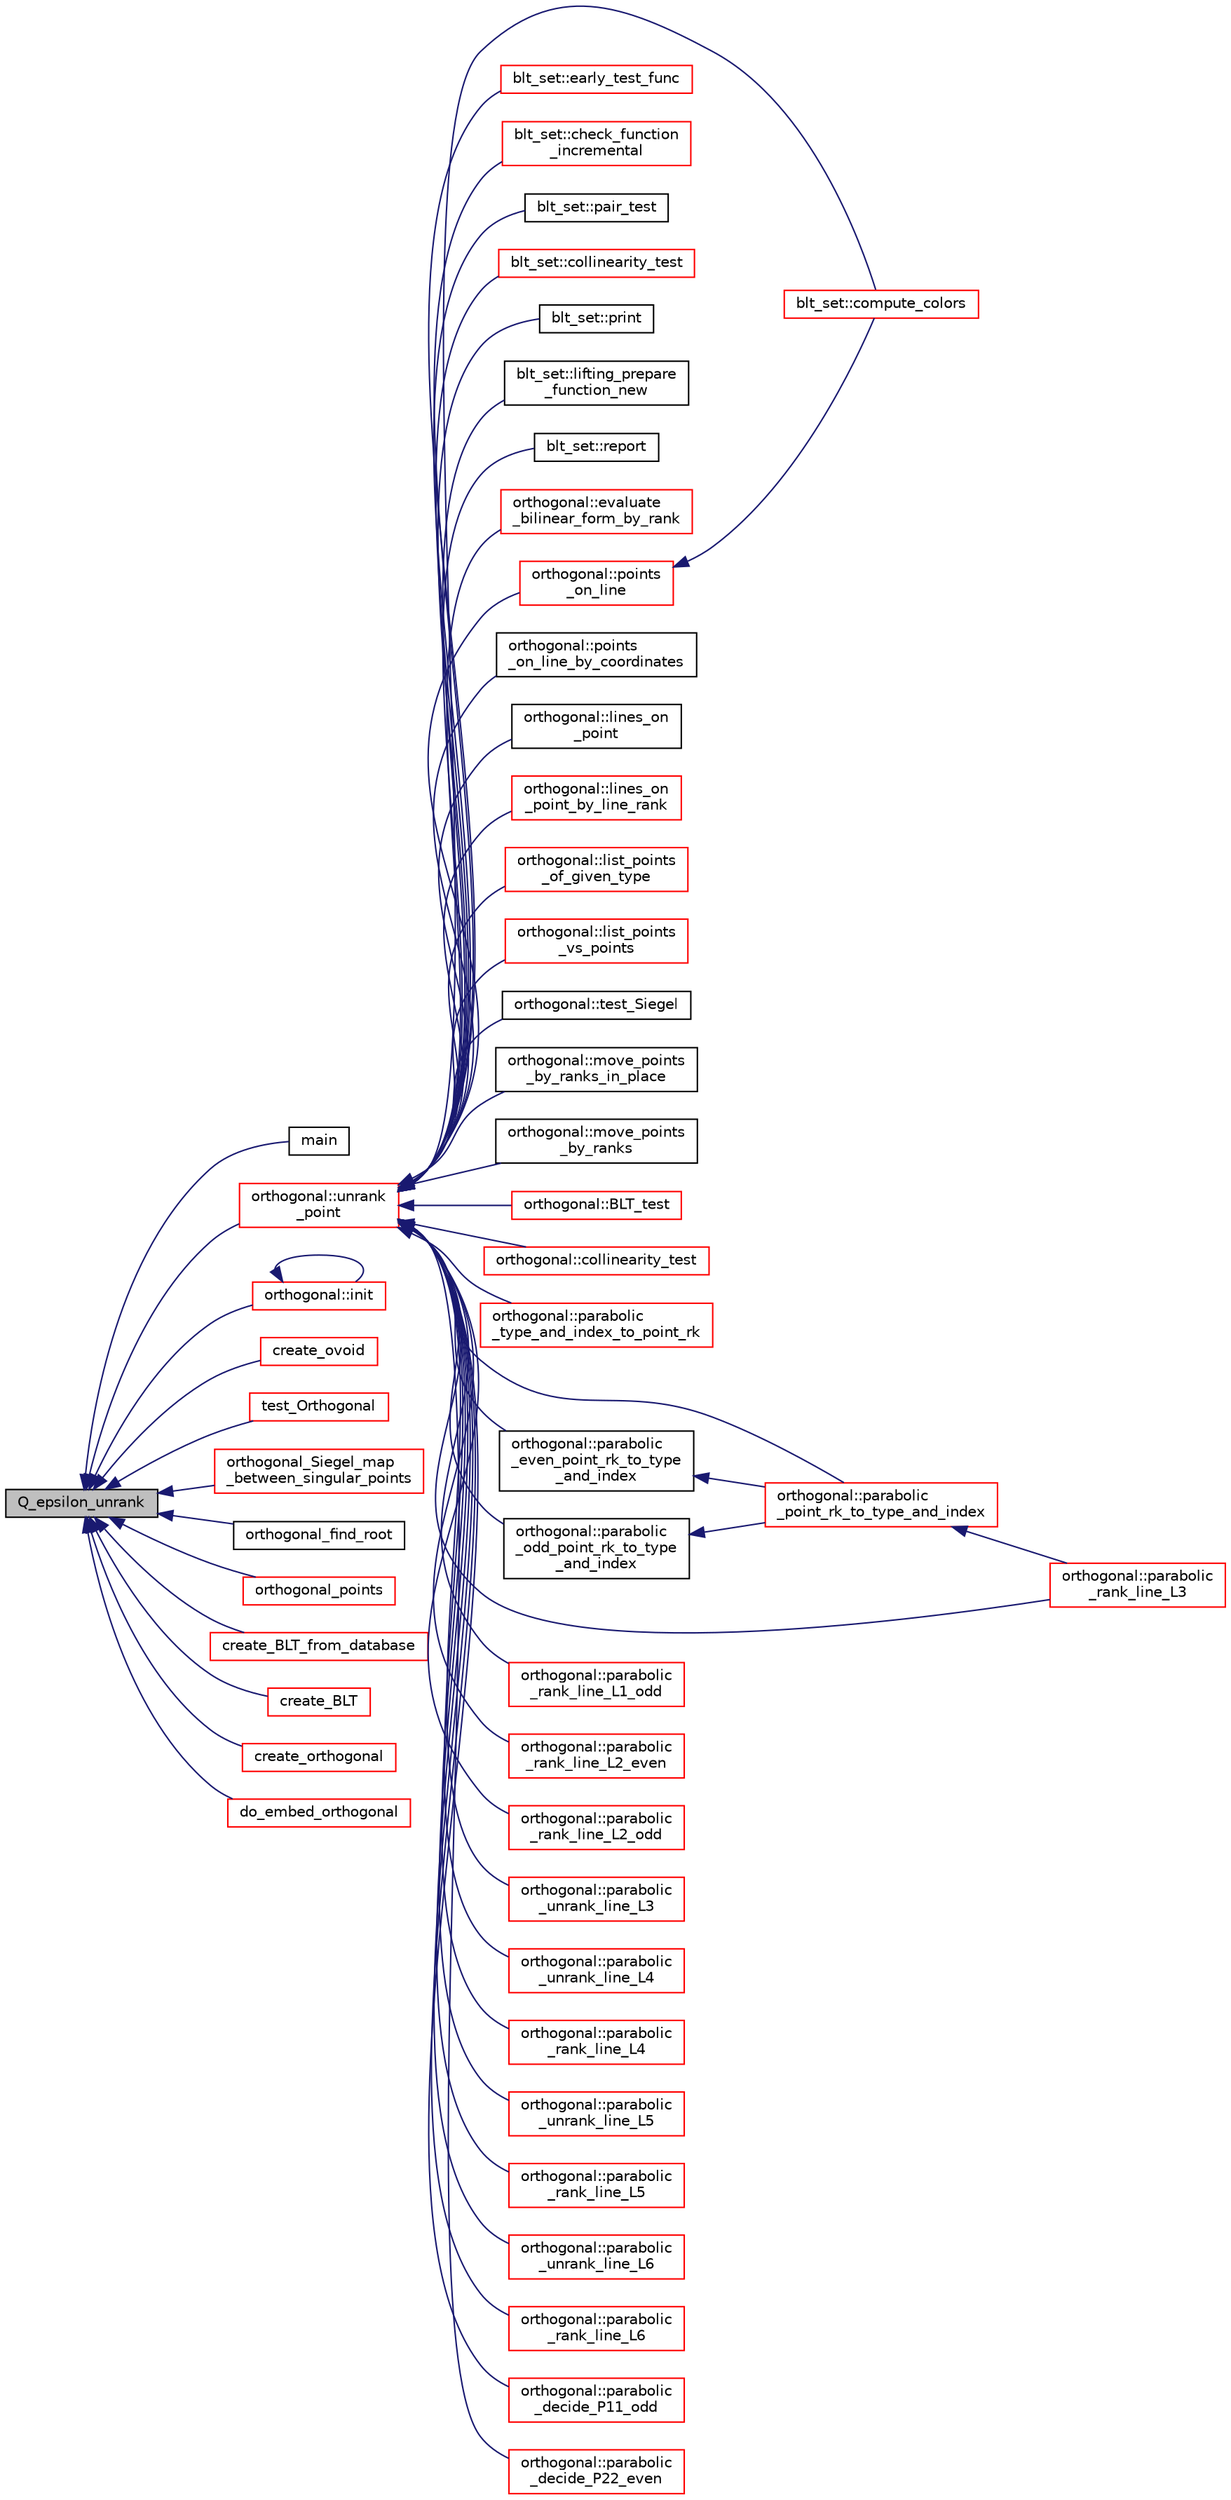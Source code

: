 digraph "Q_epsilon_unrank"
{
  edge [fontname="Helvetica",fontsize="10",labelfontname="Helvetica",labelfontsize="10"];
  node [fontname="Helvetica",fontsize="10",shape=record];
  rankdir="LR";
  Node16016 [label="Q_epsilon_unrank",height=0.2,width=0.4,color="black", fillcolor="grey75", style="filled", fontcolor="black"];
  Node16016 -> Node16017 [dir="back",color="midnightblue",fontsize="10",style="solid",fontname="Helvetica"];
  Node16017 [label="main",height=0.2,width=0.4,color="black", fillcolor="white", style="filled",URL="$d1/d15/apps_2combinatorics_2orthogonal_8_c.html#a3c04138a5bfe5d72780bb7e82a18e627"];
  Node16016 -> Node16018 [dir="back",color="midnightblue",fontsize="10",style="solid",fontname="Helvetica"];
  Node16018 [label="orthogonal::unrank\l_point",height=0.2,width=0.4,color="red", fillcolor="white", style="filled",URL="$d7/daa/classorthogonal.html#ab655117100f7c66c19817b84ac5ac0a0"];
  Node16018 -> Node16019 [dir="back",color="midnightblue",fontsize="10",style="solid",fontname="Helvetica"];
  Node16019 [label="blt_set::compute_colors",height=0.2,width=0.4,color="red", fillcolor="white", style="filled",URL="$d1/d3d/classblt__set.html#a6629b3a1a50c0f2736034abaea6f7d63"];
  Node16018 -> Node16023 [dir="back",color="midnightblue",fontsize="10",style="solid",fontname="Helvetica"];
  Node16023 [label="blt_set::early_test_func",height=0.2,width=0.4,color="red", fillcolor="white", style="filled",URL="$d1/d3d/classblt__set.html#ae13ce00db0bbbf0a157ee02a3aaea3c7"];
  Node16018 -> Node16045 [dir="back",color="midnightblue",fontsize="10",style="solid",fontname="Helvetica"];
  Node16045 [label="blt_set::check_function\l_incremental",height=0.2,width=0.4,color="red", fillcolor="white", style="filled",URL="$d1/d3d/classblt__set.html#ae898e6318ef4382066d94f50196b9b81"];
  Node16018 -> Node16048 [dir="back",color="midnightblue",fontsize="10",style="solid",fontname="Helvetica"];
  Node16048 [label="blt_set::pair_test",height=0.2,width=0.4,color="black", fillcolor="white", style="filled",URL="$d1/d3d/classblt__set.html#a010e746fd6fc5a539cec27bced4ff477"];
  Node16018 -> Node16049 [dir="back",color="midnightblue",fontsize="10",style="solid",fontname="Helvetica"];
  Node16049 [label="blt_set::collinearity_test",height=0.2,width=0.4,color="red", fillcolor="white", style="filled",URL="$d1/d3d/classblt__set.html#a6031271267004d6f16cb6b59f9c31ec2"];
  Node16018 -> Node16051 [dir="back",color="midnightblue",fontsize="10",style="solid",fontname="Helvetica"];
  Node16051 [label="blt_set::print",height=0.2,width=0.4,color="black", fillcolor="white", style="filled",URL="$d1/d3d/classblt__set.html#a9d3e3ea3bb297022cc23c02d4233bb8b"];
  Node16018 -> Node16052 [dir="back",color="midnightblue",fontsize="10",style="solid",fontname="Helvetica"];
  Node16052 [label="blt_set::lifting_prepare\l_function_new",height=0.2,width=0.4,color="black", fillcolor="white", style="filled",URL="$d1/d3d/classblt__set.html#a1314b7c0a3b78ba54c0f61a397d8afce"];
  Node16018 -> Node16053 [dir="back",color="midnightblue",fontsize="10",style="solid",fontname="Helvetica"];
  Node16053 [label="blt_set::report",height=0.2,width=0.4,color="black", fillcolor="white", style="filled",URL="$d1/d3d/classblt__set.html#a6b19f88bd2b92ebfba7e7c362eb9065c"];
  Node16018 -> Node16054 [dir="back",color="midnightblue",fontsize="10",style="solid",fontname="Helvetica"];
  Node16054 [label="orthogonal::evaluate\l_bilinear_form_by_rank",height=0.2,width=0.4,color="red", fillcolor="white", style="filled",URL="$d7/daa/classorthogonal.html#ab4f6117f55f6fbd0fb2bd8b4c8d981bf"];
  Node16018 -> Node16082 [dir="back",color="midnightblue",fontsize="10",style="solid",fontname="Helvetica"];
  Node16082 [label="orthogonal::points\l_on_line",height=0.2,width=0.4,color="red", fillcolor="white", style="filled",URL="$d7/daa/classorthogonal.html#afe1cc564902cc557d4d4d2ff85ee6839"];
  Node16082 -> Node16019 [dir="back",color="midnightblue",fontsize="10",style="solid",fontname="Helvetica"];
  Node16018 -> Node16128 [dir="back",color="midnightblue",fontsize="10",style="solid",fontname="Helvetica"];
  Node16128 [label="orthogonal::points\l_on_line_by_coordinates",height=0.2,width=0.4,color="black", fillcolor="white", style="filled",URL="$d7/daa/classorthogonal.html#a50fb1aa349d159551e82075f1f5f788d"];
  Node16018 -> Node16129 [dir="back",color="midnightblue",fontsize="10",style="solid",fontname="Helvetica"];
  Node16129 [label="orthogonal::lines_on\l_point",height=0.2,width=0.4,color="black", fillcolor="white", style="filled",URL="$d7/daa/classorthogonal.html#aa3249c7fddbc156af817fb274e41c914"];
  Node16018 -> Node16130 [dir="back",color="midnightblue",fontsize="10",style="solid",fontname="Helvetica"];
  Node16130 [label="orthogonal::lines_on\l_point_by_line_rank",height=0.2,width=0.4,color="red", fillcolor="white", style="filled",URL="$d7/daa/classorthogonal.html#adc21874b6da3cd3585c704994fb538aa"];
  Node16018 -> Node16150 [dir="back",color="midnightblue",fontsize="10",style="solid",fontname="Helvetica"];
  Node16150 [label="orthogonal::list_points\l_of_given_type",height=0.2,width=0.4,color="red", fillcolor="white", style="filled",URL="$d7/daa/classorthogonal.html#a80ded28f55a2191d5a5ec5fe9ee1a4c7"];
  Node16018 -> Node16156 [dir="back",color="midnightblue",fontsize="10",style="solid",fontname="Helvetica"];
  Node16156 [label="orthogonal::list_points\l_vs_points",height=0.2,width=0.4,color="red", fillcolor="white", style="filled",URL="$d7/daa/classorthogonal.html#a80258158dfa1470b42e9036b07c7dfbb"];
  Node16018 -> Node16158 [dir="back",color="midnightblue",fontsize="10",style="solid",fontname="Helvetica"];
  Node16158 [label="orthogonal::test_Siegel",height=0.2,width=0.4,color="black", fillcolor="white", style="filled",URL="$d7/daa/classorthogonal.html#ad6d248c572d92abe41416065addd4a69"];
  Node16018 -> Node16159 [dir="back",color="midnightblue",fontsize="10",style="solid",fontname="Helvetica"];
  Node16159 [label="orthogonal::move_points\l_by_ranks_in_place",height=0.2,width=0.4,color="black", fillcolor="white", style="filled",URL="$d7/daa/classorthogonal.html#a82fac7f7528e41392b5fe89860d4204d"];
  Node16018 -> Node16160 [dir="back",color="midnightblue",fontsize="10",style="solid",fontname="Helvetica"];
  Node16160 [label="orthogonal::move_points\l_by_ranks",height=0.2,width=0.4,color="black", fillcolor="white", style="filled",URL="$d7/daa/classorthogonal.html#a6b1b57c7b6114d7d51c9375fe5014b22"];
  Node16018 -> Node16161 [dir="back",color="midnightblue",fontsize="10",style="solid",fontname="Helvetica"];
  Node16161 [label="orthogonal::BLT_test",height=0.2,width=0.4,color="red", fillcolor="white", style="filled",URL="$d7/daa/classorthogonal.html#a019329f3f04ea9accbca7f7816183f6a"];
  Node16018 -> Node16163 [dir="back",color="midnightblue",fontsize="10",style="solid",fontname="Helvetica"];
  Node16163 [label="orthogonal::collinearity_test",height=0.2,width=0.4,color="red", fillcolor="white", style="filled",URL="$d7/daa/classorthogonal.html#a36b9dba38fbbecaedbf32ee298aafa32"];
  Node16018 -> Node16164 [dir="back",color="midnightblue",fontsize="10",style="solid",fontname="Helvetica"];
  Node16164 [label="orthogonal::parabolic\l_type_and_index_to_point_rk",height=0.2,width=0.4,color="red", fillcolor="white", style="filled",URL="$d7/daa/classorthogonal.html#a67c316cf01b382762e6ac372f522d106"];
  Node16018 -> Node16392 [dir="back",color="midnightblue",fontsize="10",style="solid",fontname="Helvetica"];
  Node16392 [label="orthogonal::parabolic\l_point_rk_to_type_and_index",height=0.2,width=0.4,color="red", fillcolor="white", style="filled",URL="$d7/daa/classorthogonal.html#aadca2791fa70e971edf85858b725502d"];
  Node16392 -> Node16385 [dir="back",color="midnightblue",fontsize="10",style="solid",fontname="Helvetica"];
  Node16385 [label="orthogonal::parabolic\l_rank_line_L3",height=0.2,width=0.4,color="red", fillcolor="white", style="filled",URL="$d7/daa/classorthogonal.html#afea1a02e2b439b28127cfa2a782da8c9"];
  Node16018 -> Node16397 [dir="back",color="midnightblue",fontsize="10",style="solid",fontname="Helvetica"];
  Node16397 [label="orthogonal::parabolic\l_even_point_rk_to_type\l_and_index",height=0.2,width=0.4,color="black", fillcolor="white", style="filled",URL="$d7/daa/classorthogonal.html#ad0db009032dfb3899928cfc7d14fd6e6"];
  Node16397 -> Node16392 [dir="back",color="midnightblue",fontsize="10",style="solid",fontname="Helvetica"];
  Node16018 -> Node16398 [dir="back",color="midnightblue",fontsize="10",style="solid",fontname="Helvetica"];
  Node16398 [label="orthogonal::parabolic\l_odd_point_rk_to_type\l_and_index",height=0.2,width=0.4,color="black", fillcolor="white", style="filled",URL="$d7/daa/classorthogonal.html#a5a734a756f44e8ea0c2e4822e795e309"];
  Node16398 -> Node16392 [dir="back",color="midnightblue",fontsize="10",style="solid",fontname="Helvetica"];
  Node16018 -> Node16374 [dir="back",color="midnightblue",fontsize="10",style="solid",fontname="Helvetica"];
  Node16374 [label="orthogonal::parabolic\l_rank_line_L1_odd",height=0.2,width=0.4,color="red", fillcolor="white", style="filled",URL="$d7/daa/classorthogonal.html#aab93abadf848b0a5d72b367f155cd7e4"];
  Node16018 -> Node16382 [dir="back",color="midnightblue",fontsize="10",style="solid",fontname="Helvetica"];
  Node16382 [label="orthogonal::parabolic\l_rank_line_L2_even",height=0.2,width=0.4,color="red", fillcolor="white", style="filled",URL="$d7/daa/classorthogonal.html#ad884e741520104066da699b1133deeb0"];
  Node16018 -> Node16383 [dir="back",color="midnightblue",fontsize="10",style="solid",fontname="Helvetica"];
  Node16383 [label="orthogonal::parabolic\l_rank_line_L2_odd",height=0.2,width=0.4,color="red", fillcolor="white", style="filled",URL="$d7/daa/classorthogonal.html#a87ddd814e99966b82e69a1041307074f"];
  Node16018 -> Node16384 [dir="back",color="midnightblue",fontsize="10",style="solid",fontname="Helvetica"];
  Node16384 [label="orthogonal::parabolic\l_unrank_line_L3",height=0.2,width=0.4,color="red", fillcolor="white", style="filled",URL="$d7/daa/classorthogonal.html#ae1edfba289a03ed4d383514c2b0dc4b7"];
  Node16018 -> Node16385 [dir="back",color="midnightblue",fontsize="10",style="solid",fontname="Helvetica"];
  Node16018 -> Node16386 [dir="back",color="midnightblue",fontsize="10",style="solid",fontname="Helvetica"];
  Node16386 [label="orthogonal::parabolic\l_unrank_line_L4",height=0.2,width=0.4,color="red", fillcolor="white", style="filled",URL="$d7/daa/classorthogonal.html#a6a30b6c7f59498ad8c7f2bec7c78d2ff"];
  Node16018 -> Node16387 [dir="back",color="midnightblue",fontsize="10",style="solid",fontname="Helvetica"];
  Node16387 [label="orthogonal::parabolic\l_rank_line_L4",height=0.2,width=0.4,color="red", fillcolor="white", style="filled",URL="$d7/daa/classorthogonal.html#a9e693d30c0ade825f389feec38ea83b2"];
  Node16018 -> Node16388 [dir="back",color="midnightblue",fontsize="10",style="solid",fontname="Helvetica"];
  Node16388 [label="orthogonal::parabolic\l_unrank_line_L5",height=0.2,width=0.4,color="red", fillcolor="white", style="filled",URL="$d7/daa/classorthogonal.html#a77831b97ebbbc5d8103c5e7e0edfeb9b"];
  Node16018 -> Node16389 [dir="back",color="midnightblue",fontsize="10",style="solid",fontname="Helvetica"];
  Node16389 [label="orthogonal::parabolic\l_rank_line_L5",height=0.2,width=0.4,color="red", fillcolor="white", style="filled",URL="$d7/daa/classorthogonal.html#ab9ff5dd42f31a297d03c559a4934a950"];
  Node16018 -> Node16372 [dir="back",color="midnightblue",fontsize="10",style="solid",fontname="Helvetica"];
  Node16372 [label="orthogonal::parabolic\l_unrank_line_L6",height=0.2,width=0.4,color="red", fillcolor="white", style="filled",URL="$d7/daa/classorthogonal.html#a3fecd8b43b3e09d6b35e550850b11d56"];
  Node16018 -> Node16379 [dir="back",color="midnightblue",fontsize="10",style="solid",fontname="Helvetica"];
  Node16379 [label="orthogonal::parabolic\l_rank_line_L6",height=0.2,width=0.4,color="red", fillcolor="white", style="filled",URL="$d7/daa/classorthogonal.html#ab242f864cc2a012dee7c379649d2e566"];
  Node16018 -> Node16399 [dir="back",color="midnightblue",fontsize="10",style="solid",fontname="Helvetica"];
  Node16399 [label="orthogonal::parabolic\l_decide_P11_odd",height=0.2,width=0.4,color="red", fillcolor="white", style="filled",URL="$d7/daa/classorthogonal.html#a332147c62a37d11f4c3bbb7e83437e29"];
  Node16018 -> Node16402 [dir="back",color="midnightblue",fontsize="10",style="solid",fontname="Helvetica"];
  Node16402 [label="orthogonal::parabolic\l_decide_P22_even",height=0.2,width=0.4,color="red", fillcolor="white", style="filled",URL="$d7/daa/classorthogonal.html#ae129c5beaabede756c4387aeb9c81854"];
  Node16016 -> Node16152 [dir="back",color="midnightblue",fontsize="10",style="solid",fontname="Helvetica"];
  Node16152 [label="orthogonal::init",height=0.2,width=0.4,color="red", fillcolor="white", style="filled",URL="$d7/daa/classorthogonal.html#a8bd53ba30f34ac50889503f0f3ef6deb"];
  Node16152 -> Node16152 [dir="back",color="midnightblue",fontsize="10",style="solid",fontname="Helvetica"];
  Node16016 -> Node16457 [dir="back",color="midnightblue",fontsize="10",style="solid",fontname="Helvetica"];
  Node16457 [label="create_ovoid",height=0.2,width=0.4,color="red", fillcolor="white", style="filled",URL="$d9/dbf/projective__space_2ovoid_8_c.html#a812088e2c64cb8a0834e9eacae4b92a6"];
  Node16016 -> Node16459 [dir="back",color="midnightblue",fontsize="10",style="solid",fontname="Helvetica"];
  Node16459 [label="test_Orthogonal",height=0.2,width=0.4,color="red", fillcolor="white", style="filled",URL="$db/da0/lib_2foundations_2geometry_2orthogonal__points_8_c.html#a071f90f8a33649e2d4a8f5c9a401a4f4"];
  Node16016 -> Node16460 [dir="back",color="midnightblue",fontsize="10",style="solid",fontname="Helvetica"];
  Node16460 [label="orthogonal_Siegel_map\l_between_singular_points",height=0.2,width=0.4,color="red", fillcolor="white", style="filled",URL="$db/da0/lib_2foundations_2geometry_2orthogonal__points_8_c.html#a2c6c42534b7915aacd84bb9725488fa9"];
  Node16016 -> Node16462 [dir="back",color="midnightblue",fontsize="10",style="solid",fontname="Helvetica"];
  Node16462 [label="orthogonal_find_root",height=0.2,width=0.4,color="black", fillcolor="white", style="filled",URL="$db/da0/lib_2foundations_2geometry_2orthogonal__points_8_c.html#a6c7b16f839dc3e1ee95f61a37139c8a0"];
  Node16016 -> Node16463 [dir="back",color="midnightblue",fontsize="10",style="solid",fontname="Helvetica"];
  Node16463 [label="orthogonal_points",height=0.2,width=0.4,color="red", fillcolor="white", style="filled",URL="$d7/d83/points_8_c.html#a2a86a595e599aecd619f0046595252e4"];
  Node16016 -> Node16465 [dir="back",color="midnightblue",fontsize="10",style="solid",fontname="Helvetica"];
  Node16465 [label="create_BLT_from_database",height=0.2,width=0.4,color="red", fillcolor="white", style="filled",URL="$d4/d67/geometry_8h.html#a15bdf4e24e26757ef7b2e16f06afd1e6"];
  Node16016 -> Node16467 [dir="back",color="midnightblue",fontsize="10",style="solid",fontname="Helvetica"];
  Node16467 [label="create_BLT",height=0.2,width=0.4,color="red", fillcolor="white", style="filled",URL="$d4/d67/geometry_8h.html#a5a6f4081a90668e2e95f8e4886d241d9"];
  Node16016 -> Node16468 [dir="back",color="midnightblue",fontsize="10",style="solid",fontname="Helvetica"];
  Node16468 [label="create_orthogonal",height=0.2,width=0.4,color="red", fillcolor="white", style="filled",URL="$d4/d67/geometry_8h.html#af56e0787251ddb889edb236e423aff02"];
  Node16016 -> Node16469 [dir="back",color="midnightblue",fontsize="10",style="solid",fontname="Helvetica"];
  Node16469 [label="do_embed_orthogonal",height=0.2,width=0.4,color="red", fillcolor="white", style="filled",URL="$d4/d67/geometry_8h.html#a7b472fe7f4332da48b2e47e2370cf338"];
}
